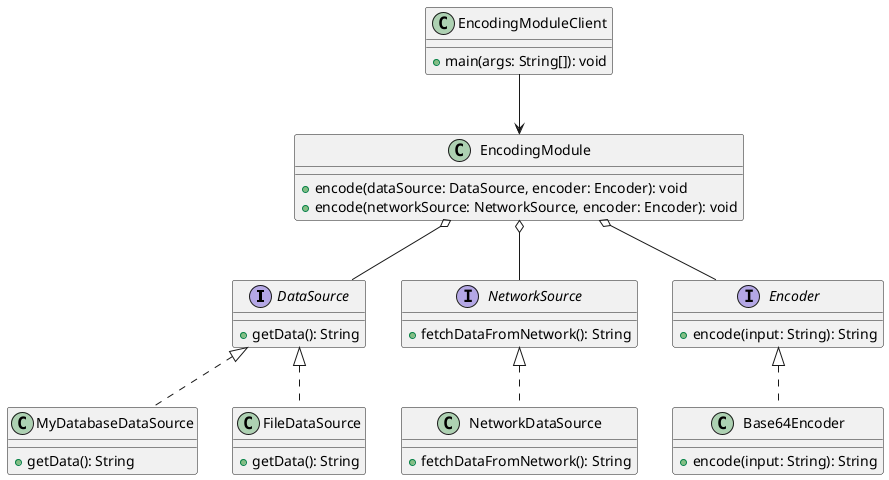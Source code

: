 @startuml Ex_ref

interface DataSource {
    +getData(): String
}

interface NetworkSource {
    +fetchDataFromNetwork(): String
}

interface Encoder {
    +encode(input: String): String
}

class MyDatabaseDataSource {
    +getData(): String
}

class NetworkDataSource {
    +fetchDataFromNetwork(): String
}

class FileDataSource {
    +getData(): String
}

class Base64Encoder {
    +encode(input: String): String
}

class EncodingModule {
    +encode(dataSource: DataSource, encoder: Encoder): void
    +encode(networkSource: NetworkSource, encoder: Encoder): void
}

class EncodingModuleClient {
    +main(args: String[]): void
}

DataSource <|.. MyDatabaseDataSource
NetworkSource <|.. NetworkDataSource
DataSource <|.. FileDataSource
Encoder <|.. Base64Encoder
EncodingModule o-- DataSource
EncodingModule o-- Encoder
EncodingModule o-- NetworkSource
EncodingModuleClient --> EncodingModule

@enduml
